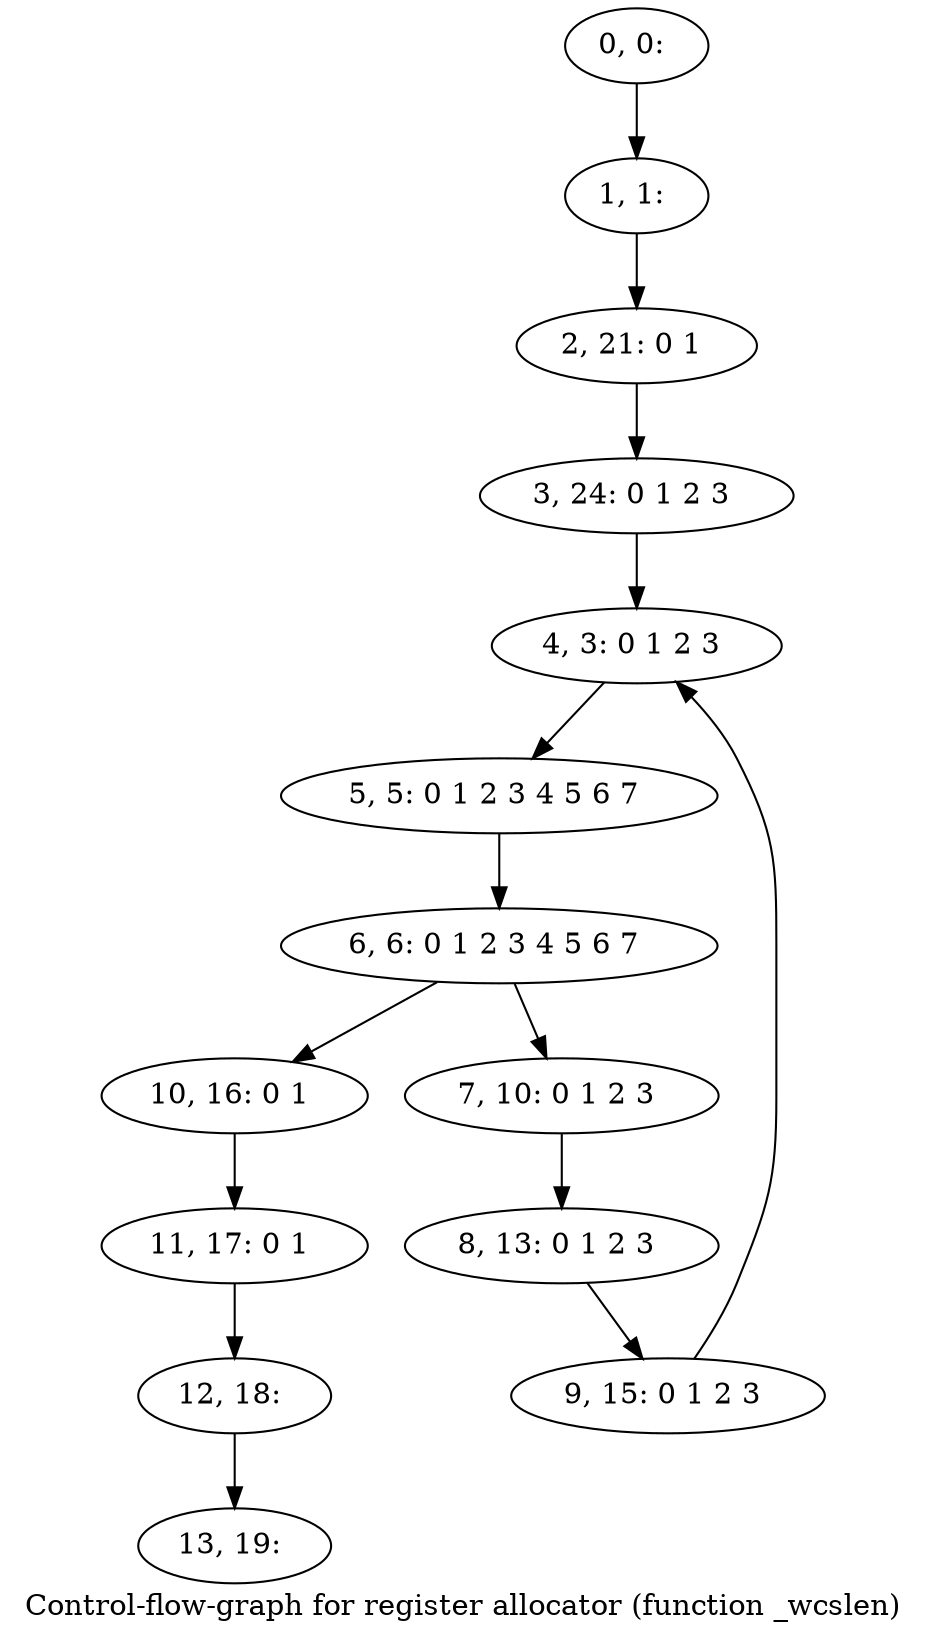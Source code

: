 digraph G {
graph [label="Control-flow-graph for register allocator (function _wcslen)"]
0[label="0, 0: "];
1[label="1, 1: "];
2[label="2, 21: 0 1 "];
3[label="3, 24: 0 1 2 3 "];
4[label="4, 3: 0 1 2 3 "];
5[label="5, 5: 0 1 2 3 4 5 6 7 "];
6[label="6, 6: 0 1 2 3 4 5 6 7 "];
7[label="7, 10: 0 1 2 3 "];
8[label="8, 13: 0 1 2 3 "];
9[label="9, 15: 0 1 2 3 "];
10[label="10, 16: 0 1 "];
11[label="11, 17: 0 1 "];
12[label="12, 18: "];
13[label="13, 19: "];
0->1 ;
1->2 ;
2->3 ;
3->4 ;
4->5 ;
5->6 ;
6->7 ;
6->10 ;
7->8 ;
8->9 ;
9->4 ;
10->11 ;
11->12 ;
12->13 ;
}
